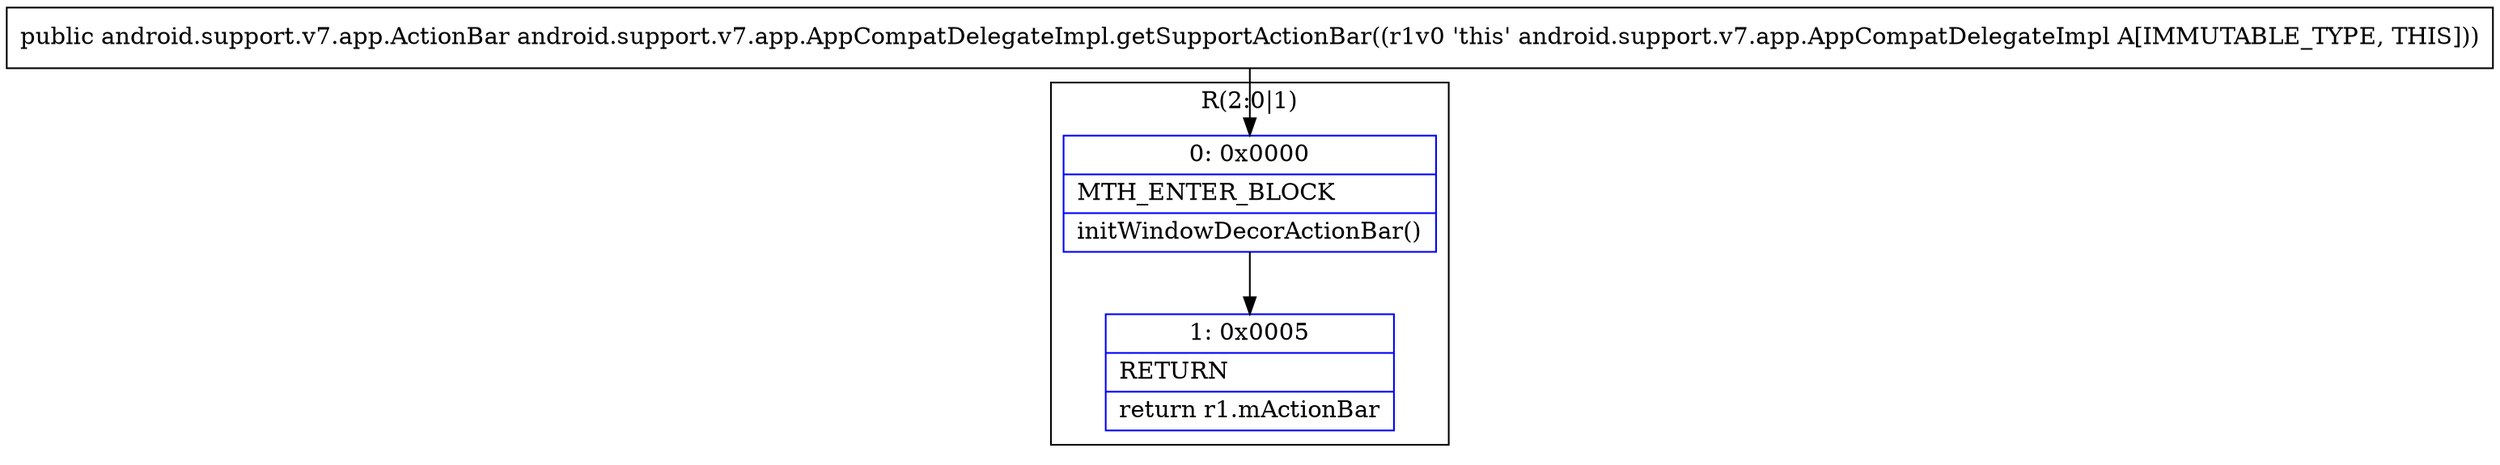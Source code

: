 digraph "CFG forandroid.support.v7.app.AppCompatDelegateImpl.getSupportActionBar()Landroid\/support\/v7\/app\/ActionBar;" {
subgraph cluster_Region_1643279344 {
label = "R(2:0|1)";
node [shape=record,color=blue];
Node_0 [shape=record,label="{0\:\ 0x0000|MTH_ENTER_BLOCK\l|initWindowDecorActionBar()\l}"];
Node_1 [shape=record,label="{1\:\ 0x0005|RETURN\l|return r1.mActionBar\l}"];
}
MethodNode[shape=record,label="{public android.support.v7.app.ActionBar android.support.v7.app.AppCompatDelegateImpl.getSupportActionBar((r1v0 'this' android.support.v7.app.AppCompatDelegateImpl A[IMMUTABLE_TYPE, THIS])) }"];
MethodNode -> Node_0;
Node_0 -> Node_1;
}

